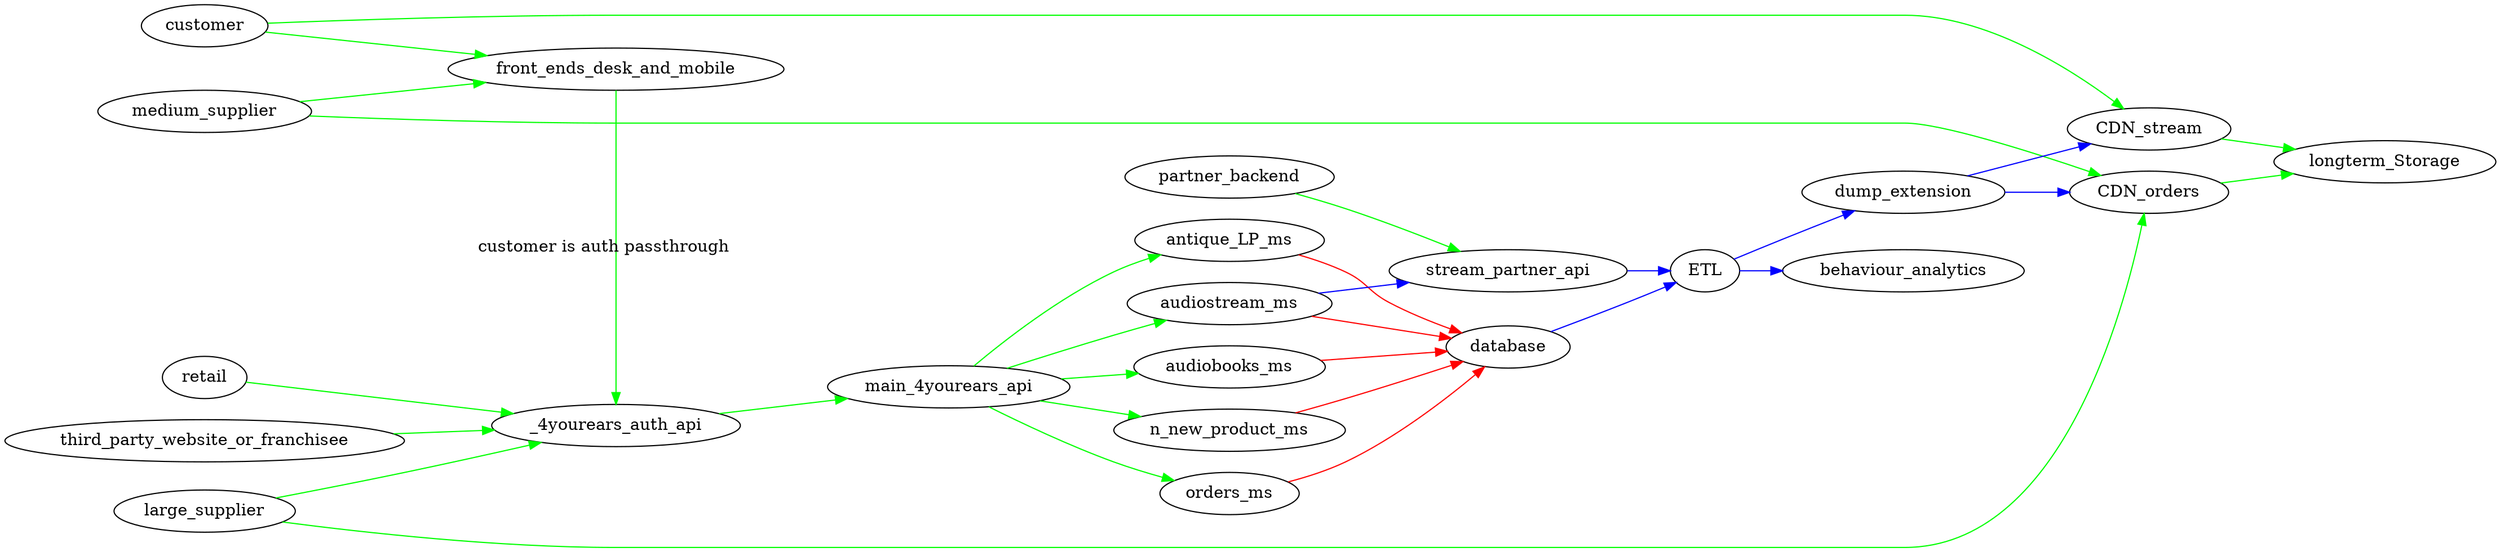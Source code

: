 
digraph architecture {
  rankdir=LR;

  subgraph client_side_apps {
      front_ends_desk_and_mobile -> {_4yourears_auth_api} [label="customer is auth passthrough" color="green"];

      customer -> {front_ends_desk_and_mobile} [color="green"];
      retail -> {_4yourears_auth_api} [color="green"];
      _4yourears_auth_api -> {main_4yourears_api} [color="green"];
      medium_supplier -> {front_ends_desk_and_mobile} [color="green"];
      large_supplier -> {_4yourears_auth_api} [color="green"];
      partner_backend -> {stream_partner_api} [color="green"];
      third_party_website_or_franchisee -> {_4yourears_auth_api} [color="green"];

      {rank=same; front_ends_desk_and_mobile, _4yourears_auth_api} [color="green"];
  }

  subgraph api_gateways {
      main_4yourears_api -> {antique_LP_ms, audiobooks_ms, audiostream_ms, n_new_product_ms, orders_ms} [color="green"];
  }

  subgraph microservices {
      orders_ms -> {database} [color="red"];
      antique_LP_ms -> {database} [color="red"];
      audiobooks_ms -> {database} [color="red"];
      n_new_product_ms -> {database} [color="red"];
      audiostream_ms -> {database} [color="red"];
      audiostream_ms -> {stream_partner_api} [color="blue"];

      dump_extension -> {CDN_orders} [color="blue"];
      dump_extension -> {CDN_stream} [color="blue"];

      database -> {ETL} [color="blue"];
      ETL -> behaviour_analytics [color="blue"];
      stream_partner_api -> {ETL} [color="blue"];
      ETL -> dump_extension [color="blue"];

      customer -> {CDN_stream} [color="green"];
      medium_supplier -> {CDN_orders} [color="green"];
      large_supplier -> {CDN_orders} [color="green"];

      CDN_orders -> {longterm_Storage} [color="green"];
      CDN_stream -> {longterm_Storage} [color="green"];

  }
}
